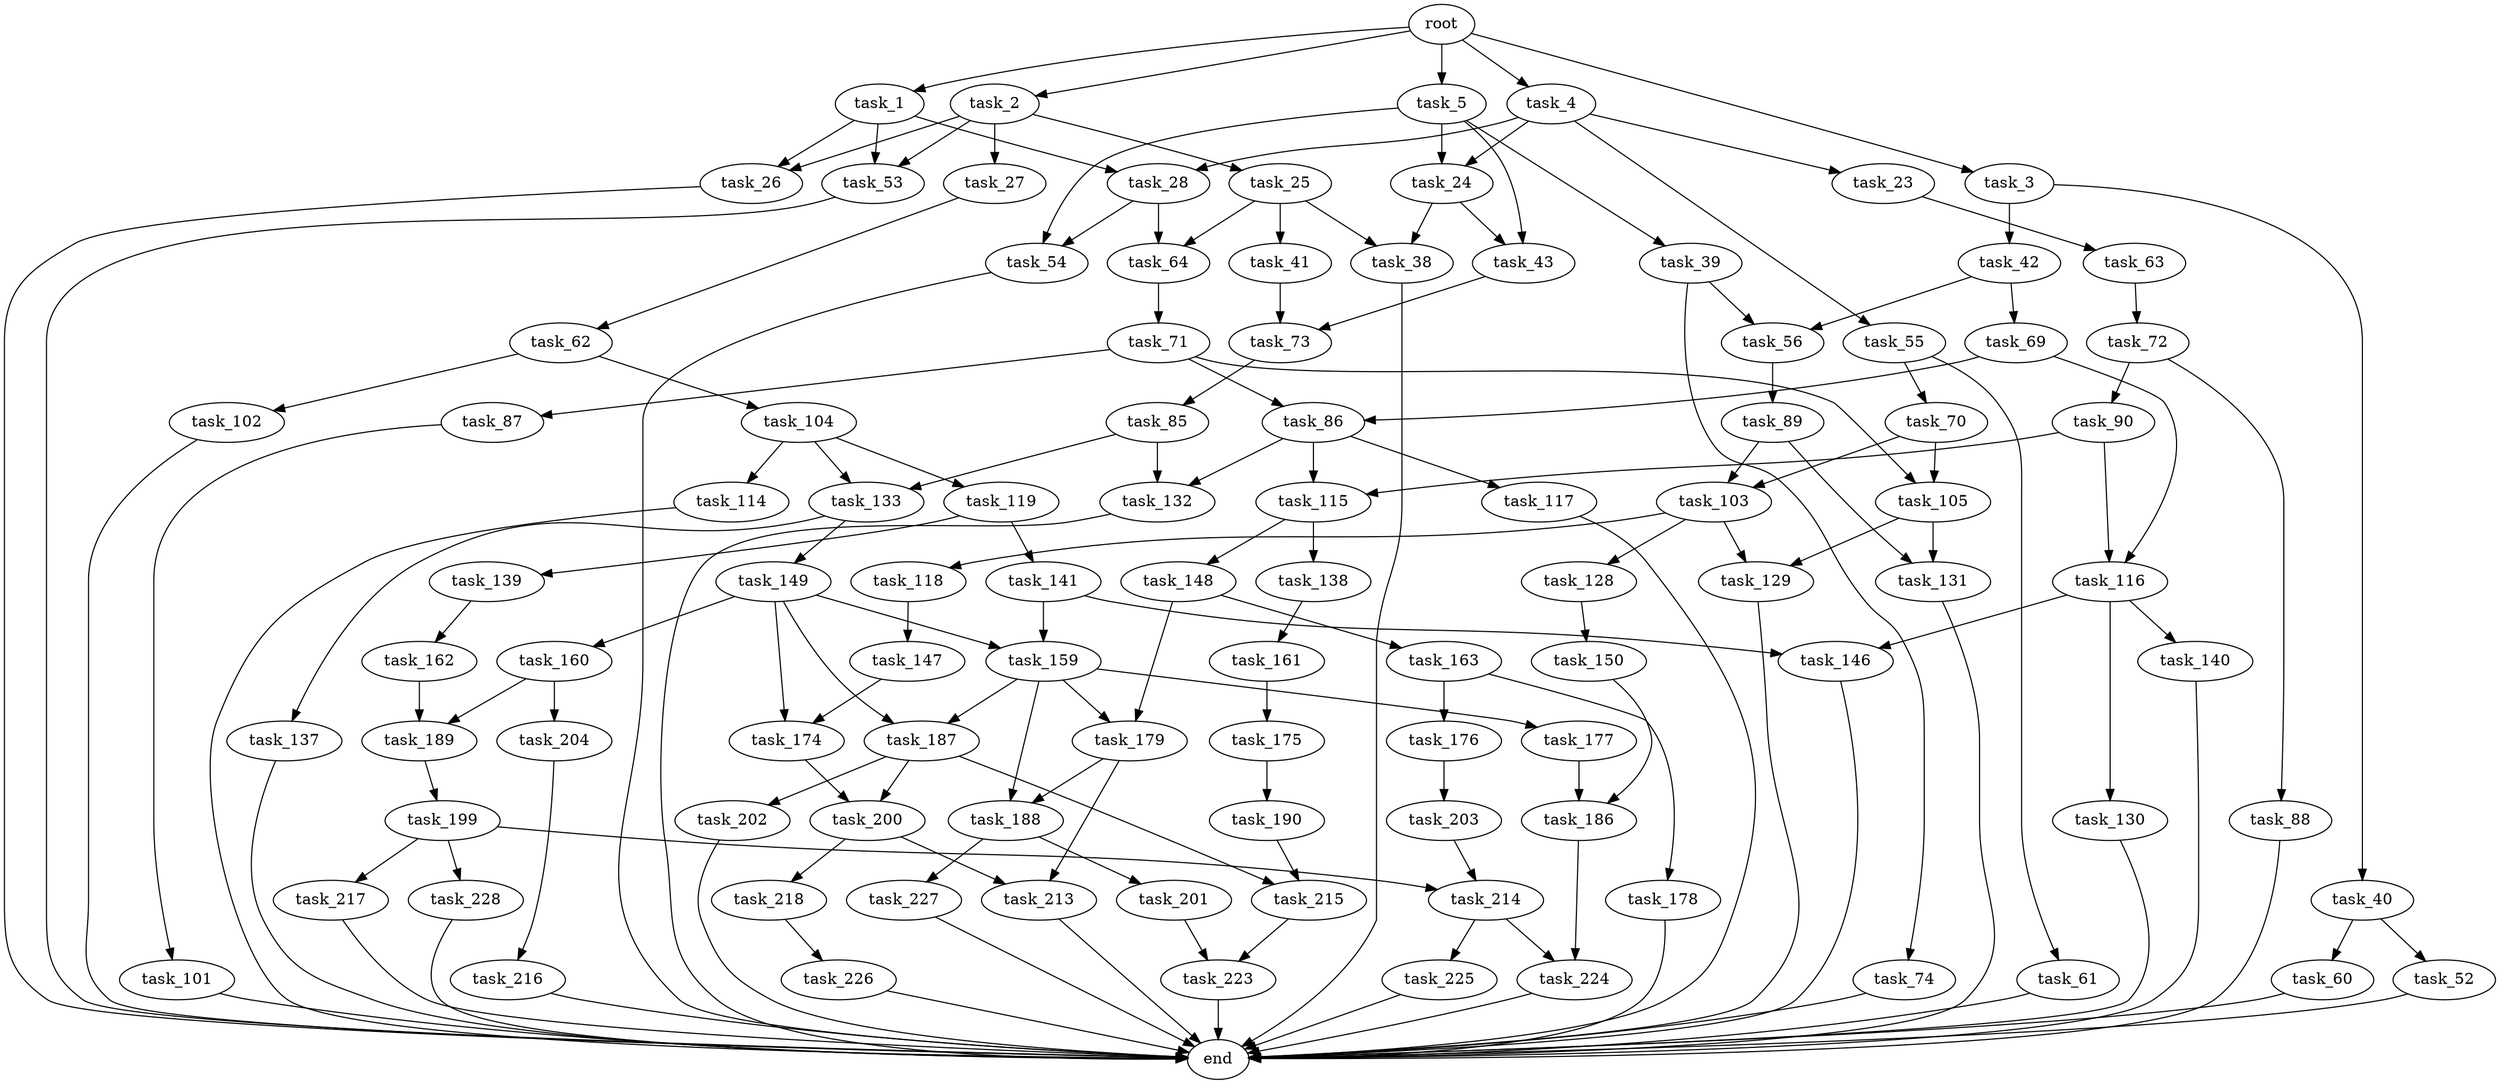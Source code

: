 digraph G {
  root [size="0.000000"];
  task_1 [size="16394452204.000000"];
  task_2 [size="28991029248.000000"];
  task_3 [size="33489852188.000000"];
  task_4 [size="31902914799.000000"];
  task_5 [size="91926695954.000000"];
  task_26 [size="84376048108.000000"];
  task_28 [size="19941656278.000000"];
  task_53 [size="1073741824000.000000"];
  task_25 [size="11574965756.000000"];
  task_27 [size="43160529912.000000"];
  task_40 [size="231928233984.000000"];
  task_42 [size="732841493488.000000"];
  task_23 [size="864282224360.000000"];
  task_24 [size="549755813888.000000"];
  task_55 [size="28991029248.000000"];
  task_39 [size="28991029248.000000"];
  task_43 [size="8589934592.000000"];
  task_54 [size="32144948178.000000"];
  task_63 [size="84097132871.000000"];
  task_38 [size="4816475094.000000"];
  task_41 [size="1140912467.000000"];
  task_64 [size="437752398657.000000"];
  end [size="0.000000"];
  task_62 [size="8453930887.000000"];
  task_56 [size="549755813888.000000"];
  task_74 [size="1073741824000.000000"];
  task_52 [size="231928233984.000000"];
  task_60 [size="782757789696.000000"];
  task_73 [size="16072467519.000000"];
  task_69 [size="16863597951.000000"];
  task_61 [size="81814229304.000000"];
  task_70 [size="1292363088550.000000"];
  task_89 [size="22350061053.000000"];
  task_102 [size="549755813888.000000"];
  task_104 [size="447270603688.000000"];
  task_72 [size="60530834934.000000"];
  task_71 [size="229586549408.000000"];
  task_86 [size="612696940232.000000"];
  task_116 [size="48359028840.000000"];
  task_103 [size="231928233984.000000"];
  task_105 [size="207126563228.000000"];
  task_87 [size="8589934592.000000"];
  task_88 [size="549755813888.000000"];
  task_90 [size="2058276349.000000"];
  task_85 [size="368293445632.000000"];
  task_132 [size="5843314905.000000"];
  task_133 [size="8589934592.000000"];
  task_115 [size="782757789696.000000"];
  task_117 [size="8589934592.000000"];
  task_101 [size="101044124086.000000"];
  task_131 [size="148146649836.000000"];
  task_118 [size="9695426460.000000"];
  task_128 [size="33382353666.000000"];
  task_129 [size="1769171373.000000"];
  task_114 [size="410480482363.000000"];
  task_119 [size="782757789696.000000"];
  task_138 [size="171340793262.000000"];
  task_148 [size="896715738505.000000"];
  task_130 [size="368293445632.000000"];
  task_140 [size="275336094701.000000"];
  task_146 [size="8589934592.000000"];
  task_147 [size="101156080246.000000"];
  task_139 [size="68719476736.000000"];
  task_141 [size="105144848700.000000"];
  task_150 [size="378026342067.000000"];
  task_137 [size="12496700707.000000"];
  task_149 [size="6086105702.000000"];
  task_161 [size="16228474550.000000"];
  task_162 [size="28991029248.000000"];
  task_159 [size="134217728000.000000"];
  task_174 [size="549755813888.000000"];
  task_163 [size="1908599075.000000"];
  task_179 [size="2079936004.000000"];
  task_160 [size="490709608657.000000"];
  task_187 [size="10125370534.000000"];
  task_186 [size="16891057614.000000"];
  task_177 [size="13295924800.000000"];
  task_188 [size="549755813888.000000"];
  task_189 [size="782757789696.000000"];
  task_204 [size="1073741824000.000000"];
  task_175 [size="1236044533.000000"];
  task_176 [size="1151444078.000000"];
  task_178 [size="549755813888.000000"];
  task_200 [size="3851874950.000000"];
  task_190 [size="374748786516.000000"];
  task_203 [size="549755813888.000000"];
  task_213 [size="134217728000.000000"];
  task_224 [size="134217728000.000000"];
  task_202 [size="231928233984.000000"];
  task_215 [size="358056198389.000000"];
  task_201 [size="151645125600.000000"];
  task_227 [size="42721955340.000000"];
  task_199 [size="782757789696.000000"];
  task_214 [size="1679626062.000000"];
  task_217 [size="100996659312.000000"];
  task_228 [size="597378113071.000000"];
  task_218 [size="45164233004.000000"];
  task_223 [size="19056056662.000000"];
  task_216 [size="10169486278.000000"];
  task_225 [size="453102113726.000000"];
  task_226 [size="57739697582.000000"];

  root -> task_1 [size="1.000000"];
  root -> task_2 [size="1.000000"];
  root -> task_3 [size="1.000000"];
  root -> task_4 [size="1.000000"];
  root -> task_5 [size="1.000000"];
  task_1 -> task_26 [size="536870912.000000"];
  task_1 -> task_28 [size="536870912.000000"];
  task_1 -> task_53 [size="536870912.000000"];
  task_2 -> task_25 [size="75497472.000000"];
  task_2 -> task_26 [size="75497472.000000"];
  task_2 -> task_27 [size="75497472.000000"];
  task_2 -> task_53 [size="75497472.000000"];
  task_3 -> task_40 [size="679477248.000000"];
  task_3 -> task_42 [size="679477248.000000"];
  task_4 -> task_23 [size="33554432.000000"];
  task_4 -> task_24 [size="33554432.000000"];
  task_4 -> task_28 [size="33554432.000000"];
  task_4 -> task_55 [size="33554432.000000"];
  task_5 -> task_24 [size="301989888.000000"];
  task_5 -> task_39 [size="301989888.000000"];
  task_5 -> task_43 [size="301989888.000000"];
  task_5 -> task_54 [size="301989888.000000"];
  task_26 -> end [size="1.000000"];
  task_28 -> task_54 [size="33554432.000000"];
  task_28 -> task_64 [size="33554432.000000"];
  task_53 -> end [size="1.000000"];
  task_25 -> task_38 [size="536870912.000000"];
  task_25 -> task_41 [size="536870912.000000"];
  task_25 -> task_64 [size="536870912.000000"];
  task_27 -> task_62 [size="134217728.000000"];
  task_40 -> task_52 [size="301989888.000000"];
  task_40 -> task_60 [size="301989888.000000"];
  task_42 -> task_56 [size="536870912.000000"];
  task_42 -> task_69 [size="536870912.000000"];
  task_23 -> task_63 [size="679477248.000000"];
  task_24 -> task_38 [size="536870912.000000"];
  task_24 -> task_43 [size="536870912.000000"];
  task_55 -> task_61 [size="75497472.000000"];
  task_55 -> task_70 [size="75497472.000000"];
  task_39 -> task_56 [size="75497472.000000"];
  task_39 -> task_74 [size="75497472.000000"];
  task_43 -> task_73 [size="33554432.000000"];
  task_54 -> end [size="1.000000"];
  task_63 -> task_72 [size="75497472.000000"];
  task_38 -> end [size="1.000000"];
  task_41 -> task_73 [size="33554432.000000"];
  task_64 -> task_71 [size="301989888.000000"];
  task_62 -> task_102 [size="301989888.000000"];
  task_62 -> task_104 [size="301989888.000000"];
  task_56 -> task_89 [size="536870912.000000"];
  task_74 -> end [size="1.000000"];
  task_52 -> end [size="1.000000"];
  task_60 -> end [size="1.000000"];
  task_73 -> task_85 [size="838860800.000000"];
  task_69 -> task_86 [size="411041792.000000"];
  task_69 -> task_116 [size="411041792.000000"];
  task_61 -> end [size="1.000000"];
  task_70 -> task_103 [size="838860800.000000"];
  task_70 -> task_105 [size="838860800.000000"];
  task_89 -> task_103 [size="411041792.000000"];
  task_89 -> task_131 [size="411041792.000000"];
  task_102 -> end [size="1.000000"];
  task_104 -> task_114 [size="301989888.000000"];
  task_104 -> task_119 [size="301989888.000000"];
  task_104 -> task_133 [size="301989888.000000"];
  task_72 -> task_88 [size="75497472.000000"];
  task_72 -> task_90 [size="75497472.000000"];
  task_71 -> task_86 [size="301989888.000000"];
  task_71 -> task_87 [size="301989888.000000"];
  task_71 -> task_105 [size="301989888.000000"];
  task_86 -> task_115 [size="536870912.000000"];
  task_86 -> task_117 [size="536870912.000000"];
  task_86 -> task_132 [size="536870912.000000"];
  task_116 -> task_130 [size="134217728.000000"];
  task_116 -> task_140 [size="134217728.000000"];
  task_116 -> task_146 [size="134217728.000000"];
  task_103 -> task_118 [size="301989888.000000"];
  task_103 -> task_128 [size="301989888.000000"];
  task_103 -> task_129 [size="301989888.000000"];
  task_105 -> task_129 [size="838860800.000000"];
  task_105 -> task_131 [size="838860800.000000"];
  task_87 -> task_101 [size="33554432.000000"];
  task_88 -> end [size="1.000000"];
  task_90 -> task_115 [size="75497472.000000"];
  task_90 -> task_116 [size="75497472.000000"];
  task_85 -> task_132 [size="411041792.000000"];
  task_85 -> task_133 [size="411041792.000000"];
  task_132 -> end [size="1.000000"];
  task_133 -> task_137 [size="33554432.000000"];
  task_133 -> task_149 [size="33554432.000000"];
  task_115 -> task_138 [size="679477248.000000"];
  task_115 -> task_148 [size="679477248.000000"];
  task_117 -> end [size="1.000000"];
  task_101 -> end [size="1.000000"];
  task_131 -> end [size="1.000000"];
  task_118 -> task_147 [size="209715200.000000"];
  task_128 -> task_150 [size="838860800.000000"];
  task_129 -> end [size="1.000000"];
  task_114 -> end [size="1.000000"];
  task_119 -> task_139 [size="679477248.000000"];
  task_119 -> task_141 [size="679477248.000000"];
  task_138 -> task_161 [size="209715200.000000"];
  task_148 -> task_163 [size="679477248.000000"];
  task_148 -> task_179 [size="679477248.000000"];
  task_130 -> end [size="1.000000"];
  task_140 -> end [size="1.000000"];
  task_146 -> end [size="1.000000"];
  task_147 -> task_174 [size="75497472.000000"];
  task_139 -> task_162 [size="134217728.000000"];
  task_141 -> task_146 [size="134217728.000000"];
  task_141 -> task_159 [size="134217728.000000"];
  task_150 -> task_186 [size="411041792.000000"];
  task_137 -> end [size="1.000000"];
  task_149 -> task_159 [size="301989888.000000"];
  task_149 -> task_160 [size="301989888.000000"];
  task_149 -> task_174 [size="301989888.000000"];
  task_149 -> task_187 [size="301989888.000000"];
  task_161 -> task_175 [size="838860800.000000"];
  task_162 -> task_189 [size="75497472.000000"];
  task_159 -> task_177 [size="209715200.000000"];
  task_159 -> task_179 [size="209715200.000000"];
  task_159 -> task_187 [size="209715200.000000"];
  task_159 -> task_188 [size="209715200.000000"];
  task_174 -> task_200 [size="536870912.000000"];
  task_163 -> task_176 [size="33554432.000000"];
  task_163 -> task_178 [size="33554432.000000"];
  task_179 -> task_188 [size="33554432.000000"];
  task_179 -> task_213 [size="33554432.000000"];
  task_160 -> task_189 [size="679477248.000000"];
  task_160 -> task_204 [size="679477248.000000"];
  task_187 -> task_200 [size="209715200.000000"];
  task_187 -> task_202 [size="209715200.000000"];
  task_187 -> task_215 [size="209715200.000000"];
  task_186 -> task_224 [size="536870912.000000"];
  task_177 -> task_186 [size="536870912.000000"];
  task_188 -> task_201 [size="536870912.000000"];
  task_188 -> task_227 [size="536870912.000000"];
  task_189 -> task_199 [size="679477248.000000"];
  task_204 -> task_216 [size="838860800.000000"];
  task_175 -> task_190 [size="33554432.000000"];
  task_176 -> task_203 [size="134217728.000000"];
  task_178 -> end [size="1.000000"];
  task_200 -> task_213 [size="75497472.000000"];
  task_200 -> task_218 [size="75497472.000000"];
  task_190 -> task_215 [size="536870912.000000"];
  task_203 -> task_214 [size="536870912.000000"];
  task_213 -> end [size="1.000000"];
  task_224 -> end [size="1.000000"];
  task_202 -> end [size="1.000000"];
  task_215 -> task_223 [size="301989888.000000"];
  task_201 -> task_223 [size="134217728.000000"];
  task_227 -> end [size="1.000000"];
  task_199 -> task_214 [size="679477248.000000"];
  task_199 -> task_217 [size="679477248.000000"];
  task_199 -> task_228 [size="679477248.000000"];
  task_214 -> task_224 [size="33554432.000000"];
  task_214 -> task_225 [size="33554432.000000"];
  task_217 -> end [size="1.000000"];
  task_228 -> end [size="1.000000"];
  task_218 -> task_226 [size="33554432.000000"];
  task_223 -> end [size="1.000000"];
  task_216 -> end [size="1.000000"];
  task_225 -> end [size="1.000000"];
  task_226 -> end [size="1.000000"];
}
